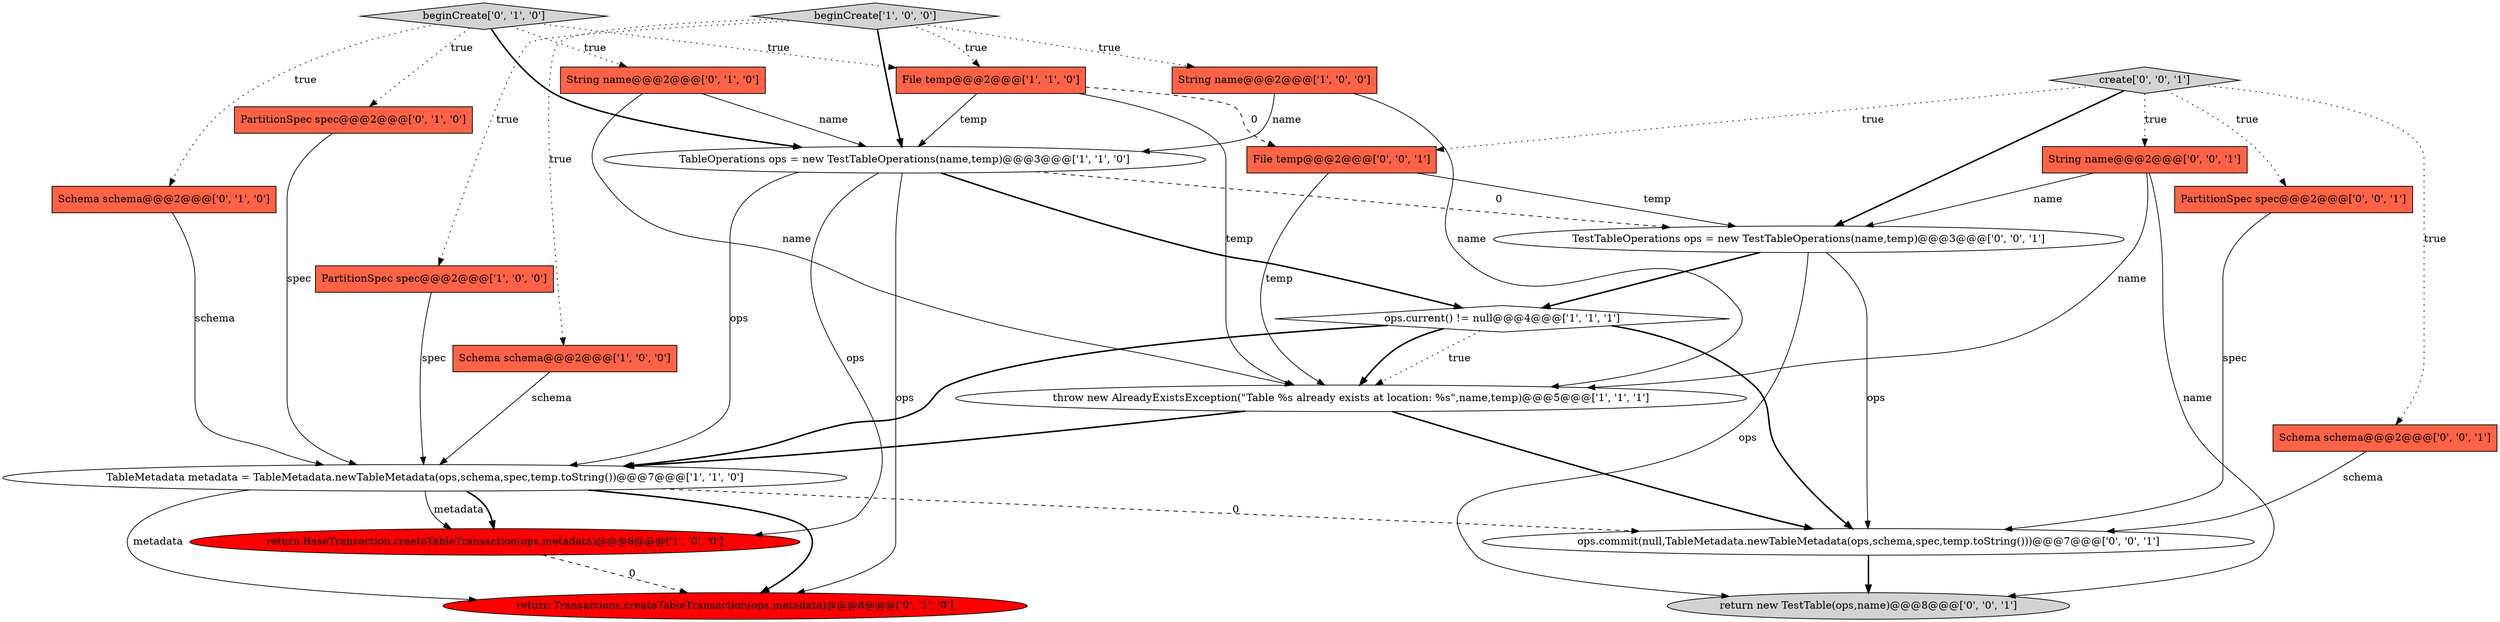 digraph {
22 [style = filled, label = "TestTableOperations ops = new TestTableOperations(name,temp)@@@3@@@['0', '0', '1']", fillcolor = white, shape = ellipse image = "AAA0AAABBB3BBB"];
16 [style = filled, label = "ops.commit(null,TableMetadata.newTableMetadata(ops,schema,spec,temp.toString()))@@@7@@@['0', '0', '1']", fillcolor = white, shape = ellipse image = "AAA0AAABBB3BBB"];
2 [style = filled, label = "ops.current() != null@@@4@@@['1', '1', '1']", fillcolor = white, shape = diamond image = "AAA0AAABBB1BBB"];
11 [style = filled, label = "String name@@@2@@@['0', '1', '0']", fillcolor = tomato, shape = box image = "AAA0AAABBB2BBB"];
19 [style = filled, label = "Schema schema@@@2@@@['0', '0', '1']", fillcolor = tomato, shape = box image = "AAA0AAABBB3BBB"];
4 [style = filled, label = "TableMetadata metadata = TableMetadata.newTableMetadata(ops,schema,spec,temp.toString())@@@7@@@['1', '1', '0']", fillcolor = white, shape = ellipse image = "AAA0AAABBB1BBB"];
5 [style = filled, label = "return BaseTransaction.createTableTransaction(ops,metadata)@@@8@@@['1', '0', '0']", fillcolor = red, shape = ellipse image = "AAA1AAABBB1BBB"];
1 [style = filled, label = "String name@@@2@@@['1', '0', '0']", fillcolor = tomato, shape = box image = "AAA0AAABBB1BBB"];
13 [style = filled, label = "PartitionSpec spec@@@2@@@['0', '1', '0']", fillcolor = tomato, shape = box image = "AAA0AAABBB2BBB"];
3 [style = filled, label = "throw new AlreadyExistsException(\"Table %s already exists at location: %s\",name,temp)@@@5@@@['1', '1', '1']", fillcolor = white, shape = ellipse image = "AAA0AAABBB1BBB"];
0 [style = filled, label = "PartitionSpec spec@@@2@@@['1', '0', '0']", fillcolor = tomato, shape = box image = "AAA0AAABBB1BBB"];
7 [style = filled, label = "TableOperations ops = new TestTableOperations(name,temp)@@@3@@@['1', '1', '0']", fillcolor = white, shape = ellipse image = "AAA0AAABBB1BBB"];
17 [style = filled, label = "return new TestTable(ops,name)@@@8@@@['0', '0', '1']", fillcolor = lightgray, shape = ellipse image = "AAA0AAABBB3BBB"];
10 [style = filled, label = "Schema schema@@@2@@@['0', '1', '0']", fillcolor = tomato, shape = box image = "AAA0AAABBB2BBB"];
15 [style = filled, label = "create['0', '0', '1']", fillcolor = lightgray, shape = diamond image = "AAA0AAABBB3BBB"];
8 [style = filled, label = "Schema schema@@@2@@@['1', '0', '0']", fillcolor = tomato, shape = box image = "AAA0AAABBB1BBB"];
18 [style = filled, label = "String name@@@2@@@['0', '0', '1']", fillcolor = tomato, shape = box image = "AAA0AAABBB3BBB"];
20 [style = filled, label = "PartitionSpec spec@@@2@@@['0', '0', '1']", fillcolor = tomato, shape = box image = "AAA0AAABBB3BBB"];
21 [style = filled, label = "File temp@@@2@@@['0', '0', '1']", fillcolor = tomato, shape = box image = "AAA0AAABBB3BBB"];
9 [style = filled, label = "File temp@@@2@@@['1', '1', '0']", fillcolor = tomato, shape = box image = "AAA0AAABBB1BBB"];
6 [style = filled, label = "beginCreate['1', '0', '0']", fillcolor = lightgray, shape = diamond image = "AAA0AAABBB1BBB"];
12 [style = filled, label = "beginCreate['0', '1', '0']", fillcolor = lightgray, shape = diamond image = "AAA0AAABBB2BBB"];
14 [style = filled, label = "return Transactions.createTableTransaction(ops,metadata)@@@8@@@['0', '1', '0']", fillcolor = red, shape = ellipse image = "AAA1AAABBB2BBB"];
9->7 [style = solid, label="temp"];
8->4 [style = solid, label="schema"];
2->3 [style = dotted, label="true"];
11->3 [style = solid, label="name"];
22->17 [style = solid, label="ops"];
4->14 [style = bold, label=""];
4->5 [style = solid, label="metadata"];
18->3 [style = solid, label="name"];
5->14 [style = dashed, label="0"];
22->2 [style = bold, label=""];
4->16 [style = dashed, label="0"];
7->5 [style = solid, label="ops"];
20->16 [style = solid, label="spec"];
18->17 [style = solid, label="name"];
11->7 [style = solid, label="name"];
2->3 [style = bold, label=""];
15->18 [style = dotted, label="true"];
0->4 [style = solid, label="spec"];
6->1 [style = dotted, label="true"];
21->3 [style = solid, label="temp"];
15->20 [style = dotted, label="true"];
16->17 [style = bold, label=""];
10->4 [style = solid, label="schema"];
3->16 [style = bold, label=""];
7->14 [style = solid, label="ops"];
9->3 [style = solid, label="temp"];
15->21 [style = dotted, label="true"];
2->4 [style = bold, label=""];
3->4 [style = bold, label=""];
7->4 [style = solid, label="ops"];
12->7 [style = bold, label=""];
1->3 [style = solid, label="name"];
15->22 [style = bold, label=""];
12->11 [style = dotted, label="true"];
21->22 [style = solid, label="temp"];
13->4 [style = solid, label="spec"];
12->13 [style = dotted, label="true"];
1->7 [style = solid, label="name"];
12->10 [style = dotted, label="true"];
6->9 [style = dotted, label="true"];
9->21 [style = dashed, label="0"];
6->8 [style = dotted, label="true"];
7->2 [style = bold, label=""];
15->19 [style = dotted, label="true"];
18->22 [style = solid, label="name"];
4->14 [style = solid, label="metadata"];
22->16 [style = solid, label="ops"];
19->16 [style = solid, label="schema"];
6->0 [style = dotted, label="true"];
6->7 [style = bold, label=""];
4->5 [style = bold, label=""];
7->22 [style = dashed, label="0"];
12->9 [style = dotted, label="true"];
2->16 [style = bold, label=""];
}
